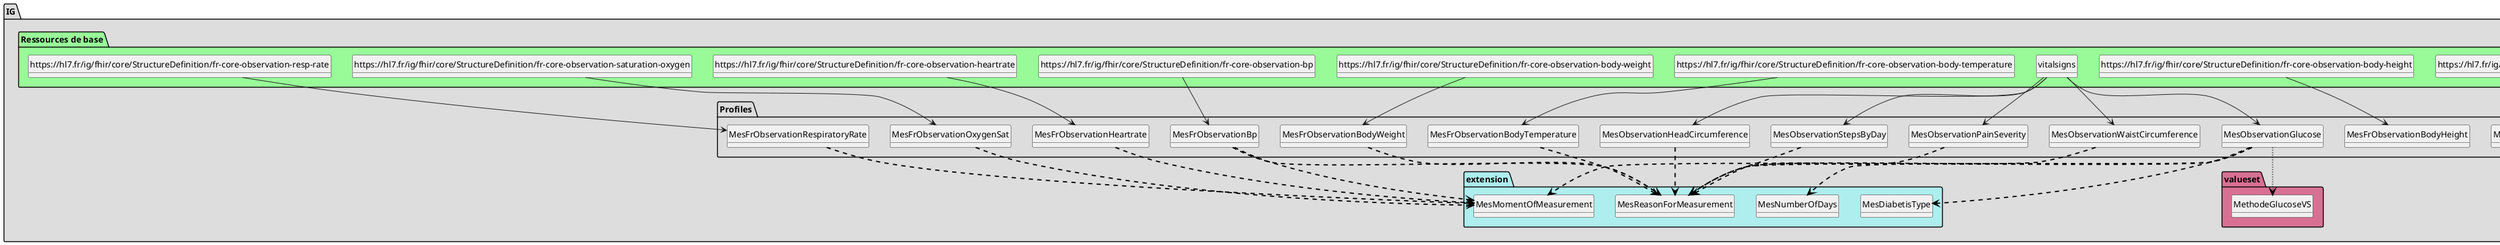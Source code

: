 @startuml
set namespaceSeparator ?
hide circle
hide class fields

package IG #DDDDDD{

     package Profiles #DDDDDD{

        class MesBundleFluxAlimentation{

             Bundle.type => [None..None]
             Bundle.entry => [1..None]
             Bundle.entry:mes-observation => [1..1]
             Bundle.entry:mes-observation.resource => [None..None]
             Bundle.entry:mes-observation.request => [1..None]
             Bundle.entry:mes-observation.request.method => [None..None]
             Bundle.entry:mes-observation.request.url => [None..None]
             Bundle.entry:mes-device => [0..1]
             Bundle.entry:mes-device.resource => [None..None]
             Bundle.entry:mes-device.request => [1..None]
             Bundle.entry:mes-device.request.method => [None..None]
             Bundle.entry:mes-device.request.url => [None..None]
        } 

        class MesFrObservationBmi{

             Observation.meta.source => [None..None]
             Observation.dataAbsentReason.coding.system => [1..None]
             Observation.dataAbsentReason.coding.code => [1..None]
             Observation.interpretation => [None..None]
             Observation.device => [None..None]
             Observation.referenceRange.appliesTo => [None..None]
             Observation.referenceRange.appliesTo.coding.system => [1..None]
             Observation.referenceRange.appliesTo.coding.code => [1..None]
        } 

        class MesFrObservationBodyTemperature{

             Observation.meta.source => [None..None]
             Observation.extension:levelOfExertion => <&plus>[None..None]
             Observation.extension:MesReasonForMeasurement => <&plus>[0..1]
             Observation.value[x] => [None..None]
             Observation.value[x]:valueQuantity => [None..None]
             Observation.dataAbsentReason.coding.system => [1..None]
             Observation.dataAbsentReason.coding.code => [1..None]
             Observation.interpretation => [None..None]
             Observation.bodySite => [None..None]
             Observation.bodySite.coding.system => [1..None]
             Observation.bodySite.coding.code => [1..None]
             Observation.method => [None..None]
             Observation.device => [None..None]
        } 

        class MesFrObservationBodyWeight{

             Observation.meta.source => [None..None]
             Observation.extension:MesReasonForMeasurement => <&plus>[0..1]
             Observation.value[x] => [None..None]
             Observation.value[x]:valueQuantity => [None..None]
             Observation.value[x]:valueQuantity.code => [None..None]
             Observation.dataAbsentReason.coding.system => [1..None]
             Observation.dataAbsentReason.coding.code => [1..None]
             Observation.interpretation => [None..None]
             Observation.method => [None..None]
             Observation.device => [None..None]
        } 

        class MesFrObservationBodyHeight{

             Observation.meta.source => [None..None]
             Observation.extension:bodyposition => <&plus>[None..None]
             Observation.value[x] => [None..None]
             Observation.value[x]:valueQuantity => [None..None]
             Observation.dataAbsentReason.coding.system => [1..None]
             Observation.dataAbsentReason.coding.code => [1..None]
             Observation.interpretation => [None..None]
             Observation.method => [None..None]
             Observation.device => [None..None]
        } 

        class MesFrObservationBp{

             Observation.meta.source => [None..None]
             Observation.extension:MesReasonForMeasurement => <&plus>[0..1]
             Observation.extension:MesMomentOfMeasurement => <&plus>[0..1]
             Observation.category:VSCat => [None..None]
             Observation.category:VSCat.coding.display => [None..None]
             Observation.subject => [None..None]
             Observation.effective[x] => [None..None]
             Observation.interpretation => [None..None]
             Observation.bodySite => [None..None]
             Observation.bodySite.coding.system => [1..None]
             Observation.bodySite.coding.code => [1..None]
             Observation.method => [None..None]
             Observation.device => [None..None]
             Observation.referenceRange.appliesTo => [None..None]
             Observation.referenceRange.appliesTo.coding.system => [1..None]
             Observation.referenceRange.appliesTo.coding.code => [1..None]
        } 

        class MesFrObservationHeartrate{

             Observation.meta.source => [None..None]
             Observation.extension:levelOfExertion => <&plus>[None..None]
             Observation.extension:bodyPosition => <&plus>[None..None]
             Observation.extension:MesMomentOfMeasurement => <&plus>[0..1]
             Observation.dataAbsentReason.coding.system => [1..None]
             Observation.dataAbsentReason.coding.code => [1..None]
             Observation.interpretation => [None..None]
             Observation.method => [None..None]
             Observation.device => [None..None]
             Observation.referenceRange.appliesTo => [None..None]
             Observation.referenceRange.appliesTo.coding.system => [1..None]
             Observation.referenceRange.appliesTo.coding.code => [1..None]
        } 

        class MesFrObservationOxygenSat{

             Observation.meta.source => [None..None]
             Observation.extension:MesMomentOfMeasurement => <&plus>[0..1]
             Observation.category:VSCat => [None..None]
             Observation.category:VSCat.coding.display => [None..None]
             Observation.method => [None..None]
             Observation.method.coding.system => [1..None]
             Observation.method.coding.code => [1..None]
             Observation.device => [None..None]
        } 

        class MesFrObservationRespiratoryRate{

             Observation => [None..None]
             Observation.meta.source => [None..None]
             Observation.extension:MesMomentOfMeasurement => <&plus>[0..1]
             Observation.category:VSCat => [None..None]
             Observation.category:VSCat.coding.display => [None..None]
             Observation.device => [None..None]
        } 

        class MesObservationGlucose{

             Observation.meta.source => [None..None]
             Observation.extension:supportingInfo => <&plus>[0..1]
             Observation.extension:MesReasonForMeasurement => <&plus>[0..1]
             Observation.extension:MesMomentOfMeasurement => <&plus>[0..1]
             Observation.extension:MesMomentOfMeasurement.value[x] => <&plus>[None..None]
             Observation.extension:MesNumberOfDays => <&plus>[0..1]
             Observation.extension:MesDiabetisType => <&plus>[0..1]
             Observation.category:VSCat => [None..None]
             Observation.category:VSCat.coding.display => [None..None]
             Observation.code => [None..None]
             Observation.code.coding.system => [1..None]
             Observation.code.coding.code => [1..None]
             Observation.subject => [None..None]
             Observation.encounter => [None..None]
             Observation.effective[x] => [None..None]
             Observation.performer => [None..None]
             Observation.value[x] => [None..None]
             Observation.value[x].value => [None..None]
             Observation.value[x].system => [1..None]
             Observation.value[x].code => [1..None]
             Observation.dataAbsentReason.coding.system => [1..None]
             Observation.dataAbsentReason.coding.code => [1..None]
             Observation.method => [None..None]
             Observation.device => [None..None]
             Observation.referenceRange.appliesTo => [None..None]
             Observation.referenceRange.appliesTo.coding.system => [1..None]
             Observation.referenceRange.appliesTo.coding.code => [1..None]
        } 

        class MesObservationHeadCircumference{

             Observation.meta.source => [None..None]
             Observation.extension:supportingInfo => <&plus>[0..1]
             Observation.extension:MesReasonForMeasurement => <&plus>[0..1]
             Observation.code.coding => [1..None]
             Observation.code.coding:headCircumCode => [1..1]
             Observation.subject => [None..None]
             Observation.encounter => [None..None]
             Observation.performer => [None..None]
             Observation.value[x] => [None..None]
             Observation.value[x].value => [1..None]
             Observation.value[x].unit => [None..None]
             Observation.value[x].system => [None..None]
             Observation.value[x].code => [1..None]
             Observation.device => [None..None]
        } 

        class MesObservationPainSeverity{

             Observation.meta.source => [None..None]
             Observation.extension:supportingInfo => <&plus>[0..1]
             Observation.extension:MesReasonForMeasurement => <&plus>[0..1]
             Observation.category:VSCat => [None..None]
             Observation.category:VSCat.coding.display => [None..None]
             Observation.code.coding => [1..None]
             Observation.code.coding:painServerCode => [1..1]
             Observation.effective[x] => [None..None]
             Observation.value[x] => [None..None]
             Observation.value[x].unit => [1..None]
             Observation.value[x].system => [None..None]
             Observation.value[x].code => [1..None]
             Observation.dataAbsentReason.coding.system => [1..None]
             Observation.dataAbsentReason.coding.code => [1..None]
             Observation.bodySite => [None..None]
             Observation.method => [None..None]
             Observation.device => [None..None]
        } 

        class MesObservationStepsByDay{

             Observation.meta.source => [None..None]
             Observation.extension:supportingInfo => <&plus>[0..1]
             Observation.extension:MesReasonForMeasurement => <&plus>[0..1]
             Observation.code.coding => [1..None]
             Observation.code.coding:stepsBDCode => [1..1]
             Observation.subject => [None..None]
             Observation.encounter => [None..None]
             Observation.performer => [None..None]
             Observation.value[x] => [None..None]
             Observation.value[x].unit => [1..None]
             Observation.value[x].system => [1..None]
             Observation.value[x].code => [1..None]
             Observation.dataAbsentReason.coding.system => [1..None]
             Observation.dataAbsentReason.coding.code => [1..None]
             Observation.method => [None..None]
             Observation.device => [None..None]
        } 

        class MesObservationWaistCircumference{

             Observation.meta.source => [None..None]
             Observation.extension:supportingInfo => <&plus>[0..1]
             Observation.extension:MesReasonForMeasurement => <&plus>[0..1]
             Observation.code.coding => [1..None]
             Observation.code.coding:waistCircumCode => [1..1]
             Observation.subject => [None..None]
             Observation.encounter => [None..None]
             Observation.performer => [None..None]
             Observation.value[x] => [None..None]
             Observation.value[x].system => [1..None]
             Observation.value[x].code => [1..None]
             Observation.dataAbsentReason.coding.system => [1..None]
             Observation.dataAbsentReason.coding.code => [1..None]
             Observation.device => [None..None]
         }

     }
     package extension #paleturquoise {

     MesFrObservationBodyTemperature -[#black,dashed,thickness=2]-> MesReasonForMeasurement
     MesFrObservationBodyWeight -[#black,dashed,thickness=2]-> MesReasonForMeasurement
     MesFrObservationBp -[#black,dashed,thickness=2]-> MesReasonForMeasurement
     MesFrObservationBp -[#black,dashed,thickness=2]-> MesMomentOfMeasurement
     MesFrObservationHeartrate -[#black,dashed,thickness=2]-> MesMomentOfMeasurement
     MesFrObservationOxygenSat -[#black,dashed,thickness=2]-> MesMomentOfMeasurement
     MesFrObservationRespiratoryRate -[#black,dashed,thickness=2]-> MesMomentOfMeasurement
     MesObservationGlucose -[#black,dashed,thickness=2]-> MesReasonForMeasurement
     MesObservationGlucose -[#black,dashed,thickness=2]-> MesMomentOfMeasurement
     MesObservationGlucose -[#black,dashed,thickness=2]-> MesNumberOfDays
     MesObservationGlucose -[#black,dashed,thickness=2]-> MesDiabetisType
     MesObservationHeadCircumference -[#black,dashed,thickness=2]-> MesReasonForMeasurement
     MesObservationPainSeverity -[#black,dashed,thickness=2]-> MesReasonForMeasurement
     MesObservationStepsByDay -[#black,dashed,thickness=2]-> MesReasonForMeasurement
     MesObservationWaistCircumference -[#black,dashed,thickness=2]-> MesReasonForMeasurement

        class MesDiabetisType{

          Extension.extension => [None..0]
          Extension.url => [None..None]
          Extension.value[x] => [None..None]
        } 
        class MesMomentOfMeasurement{

          Extension.extension => [None..0]
          Extension.url => [None..None]
          Extension.value[x] => [None..None]
          Extension.value[x].coding => [None..1]
          Extension.value[x].coding.system => [1..None]
          Extension.value[x].coding.code => [1..None]
        } 
        class MesNumberOfDays{

          Extension.extension => [None..0]
          Extension.url => [None..None]
          Extension.value[x] => [None..None]
        } 
        class MesReasonForMeasurement{

          Extension.extension => [None..0]
          Extension.url => [None..None]
          Extension.value[x] => [None..None]
         }
     }
     package valueset #PaleVioletRed{

        class MethodeGlucoseVS  

     MesObservationGlucose -[#black,dotted,thickness=2]-> MethodeGlucoseVS
       }

package "Ressources de base" #palegreen {

 class "Bundle" as  class94c51f19c37f96ed231f5a0ae512b2a8 

    class94c51f19c37f96ed231f5a0ae512b2a8 --> MesBundleFluxAlimentation

 class "https://hl7.fr/ig/fhir/core/StructureDefinition/fr-core-observation-bmi" as  class4b43d46c025adbdf652998cf707e8583 

    class4b43d46c025adbdf652998cf707e8583 --> MesFrObservationBmi

 class "https://hl7.fr/ig/fhir/core/StructureDefinition/fr-core-observation-body-temperature" as  classa4e4b887f7805f0cdd7edd1ed3ba7199 

    classa4e4b887f7805f0cdd7edd1ed3ba7199 --> MesFrObservationBodyTemperature

 class "https://hl7.fr/ig/fhir/core/StructureDefinition/fr-core-observation-body-weight" as  classc8b21e89ab62ff3d9818309cab0e5443 

    classc8b21e89ab62ff3d9818309cab0e5443 --> MesFrObservationBodyWeight

 class "https://hl7.fr/ig/fhir/core/StructureDefinition/fr-core-observation-body-height" as  classa7b24c74714e989353d398afa73cd810 

    classa7b24c74714e989353d398afa73cd810 --> MesFrObservationBodyHeight

 class "https://hl7.fr/ig/fhir/core/StructureDefinition/fr-core-observation-bp" as  class7f705e400ab6436896a90b8831dba724 

    class7f705e400ab6436896a90b8831dba724 --> MesFrObservationBp

 class "https://hl7.fr/ig/fhir/core/StructureDefinition/fr-core-observation-heartrate" as  class1cf8cb6cc515af65eaab4e2d7c742fc6 

    class1cf8cb6cc515af65eaab4e2d7c742fc6 --> MesFrObservationHeartrate

 class "https://hl7.fr/ig/fhir/core/StructureDefinition/fr-core-observation-saturation-oxygen" as  class8b0f2e03065f2c5c35b34bc933c17639 

    class8b0f2e03065f2c5c35b34bc933c17639 --> MesFrObservationOxygenSat

 class "https://hl7.fr/ig/fhir/core/StructureDefinition/fr-core-observation-resp-rate" as  class1007bbff74f35a51250cefd06f5f20d7 

    class1007bbff74f35a51250cefd06f5f20d7 --> MesFrObservationRespiratoryRate

 class "vitalsigns" as  classbc3e6f566d4b627eb1169a15f6c63afa 

    classbc3e6f566d4b627eb1169a15f6c63afa --> MesObservationGlucose

 class "vitalsigns" as  classbc3e6f566d4b627eb1169a15f6c63afa 

    classbc3e6f566d4b627eb1169a15f6c63afa --> MesObservationHeadCircumference

 class "vitalsigns" as  classbc3e6f566d4b627eb1169a15f6c63afa 

    classbc3e6f566d4b627eb1169a15f6c63afa --> MesObservationPainSeverity

 class "vitalsigns" as  classbc3e6f566d4b627eb1169a15f6c63afa 

    classbc3e6f566d4b627eb1169a15f6c63afa --> MesObservationStepsByDay

 class "vitalsigns" as  classbc3e6f566d4b627eb1169a15f6c63afa 

    classbc3e6f566d4b627eb1169a15f6c63afa --> MesObservationWaistCircumference
}
@enduml